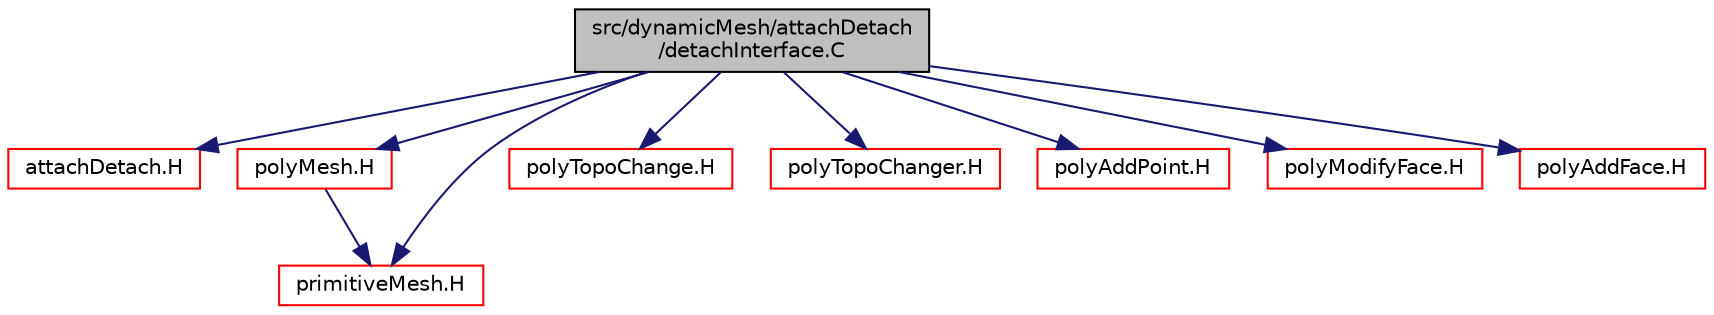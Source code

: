 digraph "src/dynamicMesh/attachDetach/detachInterface.C"
{
  bgcolor="transparent";
  edge [fontname="Helvetica",fontsize="10",labelfontname="Helvetica",labelfontsize="10"];
  node [fontname="Helvetica",fontsize="10",shape=record];
  Node1 [label="src/dynamicMesh/attachDetach\l/detachInterface.C",height=0.2,width=0.4,color="black", fillcolor="grey75", style="filled", fontcolor="black"];
  Node1 -> Node2 [color="midnightblue",fontsize="10",style="solid",fontname="Helvetica"];
  Node2 [label="attachDetach.H",height=0.2,width=0.4,color="red",URL="$a04860.html"];
  Node1 -> Node3 [color="midnightblue",fontsize="10",style="solid",fontname="Helvetica"];
  Node3 [label="polyMesh.H",height=0.2,width=0.4,color="red",URL="$a08764.html"];
  Node3 -> Node4 [color="midnightblue",fontsize="10",style="solid",fontname="Helvetica"];
  Node4 [label="primitiveMesh.H",height=0.2,width=0.4,color="red",URL="$a08848.html"];
  Node1 -> Node4 [color="midnightblue",fontsize="10",style="solid",fontname="Helvetica"];
  Node1 -> Node5 [color="midnightblue",fontsize="10",style="solid",fontname="Helvetica"];
  Node5 [label="polyTopoChange.H",height=0.2,width=0.4,color="red",URL="$a04994.html"];
  Node1 -> Node6 [color="midnightblue",fontsize="10",style="solid",fontname="Helvetica"];
  Node6 [label="polyTopoChanger.H",height=0.2,width=0.4,color="red",URL="$a05020.html"];
  Node1 -> Node7 [color="midnightblue",fontsize="10",style="solid",fontname="Helvetica"];
  Node7 [label="polyAddPoint.H",height=0.2,width=0.4,color="red",URL="$a04974.html"];
  Node1 -> Node8 [color="midnightblue",fontsize="10",style="solid",fontname="Helvetica"];
  Node8 [label="polyModifyFace.H",height=0.2,width=0.4,color="red",URL="$a04988.html"];
  Node1 -> Node9 [color="midnightblue",fontsize="10",style="solid",fontname="Helvetica"];
  Node9 [label="polyAddFace.H",height=0.2,width=0.4,color="red",URL="$a04973.html"];
}
